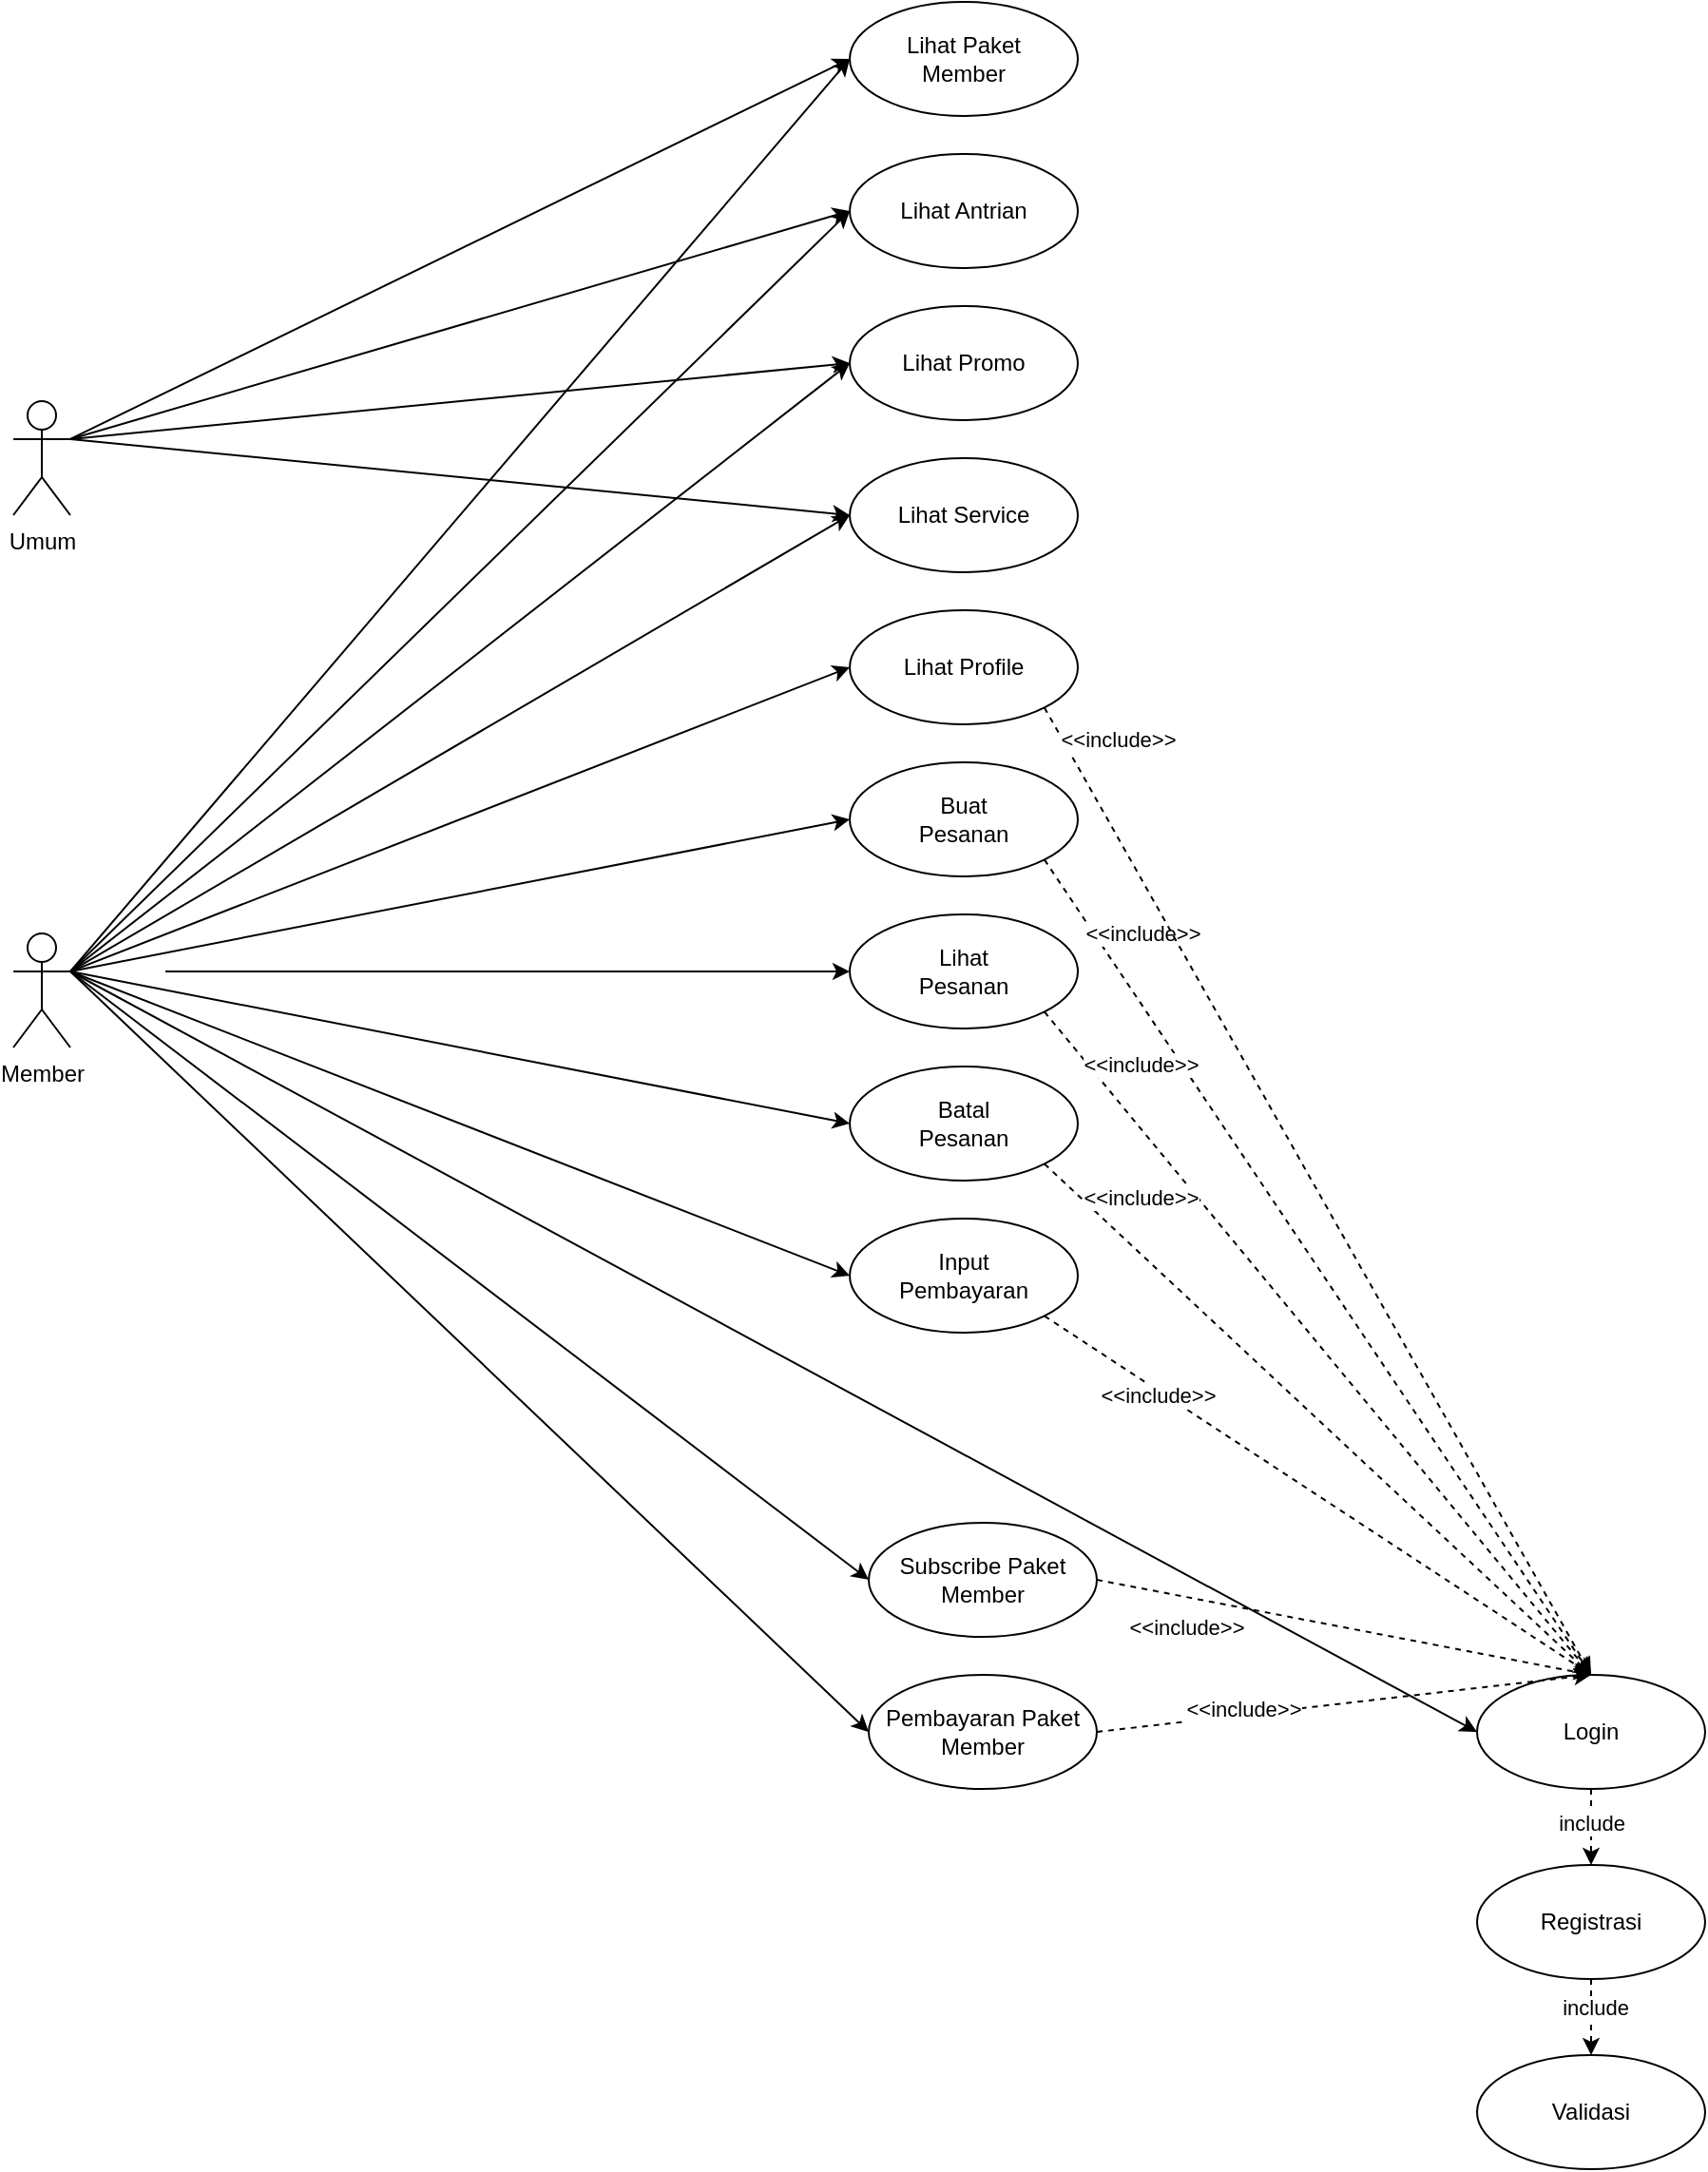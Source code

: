 <mxfile version="22.1.3" type="github">
  <diagram name="Page-1" id="RZWibH-738hVHqYzk8vU">
    <mxGraphModel dx="1780" dy="2278" grid="1" gridSize="10" guides="1" tooltips="1" connect="1" arrows="1" fold="1" page="1" pageScale="1" pageWidth="850" pageHeight="1100" math="0" shadow="0">
      <root>
        <mxCell id="0" />
        <mxCell id="1" parent="0" />
        <mxCell id="k3TqVHNHk5mqW3imNTK8-18" style="rounded=0;orthogonalLoop=1;jettySize=auto;html=1;entryX=0;entryY=0.5;entryDx=0;entryDy=0;" edge="1" parent="1" target="k3TqVHNHk5mqW3imNTK8-6">
          <mxGeometry relative="1" as="geometry">
            <mxPoint x="40" y="260" as="sourcePoint" />
          </mxGeometry>
        </mxCell>
        <mxCell id="k3TqVHNHk5mqW3imNTK8-24" style="rounded=0;orthogonalLoop=1;jettySize=auto;html=1;exitX=1;exitY=0.333;exitDx=0;exitDy=0;exitPerimeter=0;entryX=0;entryY=0.5;entryDx=0;entryDy=0;" edge="1" parent="1" source="k3TqVHNHk5mqW3imNTK8-1" target="k3TqVHNHk5mqW3imNTK8-16">
          <mxGeometry relative="1" as="geometry" />
        </mxCell>
        <mxCell id="k3TqVHNHk5mqW3imNTK8-26" style="rounded=0;orthogonalLoop=1;jettySize=auto;html=1;entryX=0;entryY=0.5;entryDx=0;entryDy=0;" edge="1" parent="1" target="k3TqVHNHk5mqW3imNTK8-25">
          <mxGeometry relative="1" as="geometry">
            <mxPoint x="90" y="260" as="sourcePoint" />
          </mxGeometry>
        </mxCell>
        <mxCell id="k3TqVHNHk5mqW3imNTK8-30" style="rounded=0;orthogonalLoop=1;jettySize=auto;html=1;exitX=1;exitY=0.333;exitDx=0;exitDy=0;exitPerimeter=0;entryX=0;entryY=0.5;entryDx=0;entryDy=0;" edge="1" parent="1" source="k3TqVHNHk5mqW3imNTK8-1" target="k3TqVHNHk5mqW3imNTK8-29">
          <mxGeometry relative="1" as="geometry" />
        </mxCell>
        <mxCell id="k3TqVHNHk5mqW3imNTK8-35" style="rounded=0;orthogonalLoop=1;jettySize=auto;html=1;exitX=1;exitY=0.333;exitDx=0;exitDy=0;exitPerimeter=0;entryX=0;entryY=0.5;entryDx=0;entryDy=0;" edge="1" parent="1" source="k3TqVHNHk5mqW3imNTK8-1" target="k3TqVHNHk5mqW3imNTK8-33">
          <mxGeometry relative="1" as="geometry" />
        </mxCell>
        <mxCell id="k3TqVHNHk5mqW3imNTK8-53" style="rounded=0;orthogonalLoop=1;jettySize=auto;html=1;exitX=1;exitY=0.333;exitDx=0;exitDy=0;exitPerimeter=0;entryX=0;entryY=0.5;entryDx=0;entryDy=0;" edge="1" parent="1" source="k3TqVHNHk5mqW3imNTK8-1" target="k3TqVHNHk5mqW3imNTK8-52">
          <mxGeometry relative="1" as="geometry" />
        </mxCell>
        <mxCell id="k3TqVHNHk5mqW3imNTK8-57" style="rounded=0;orthogonalLoop=1;jettySize=auto;html=1;exitX=1;exitY=0.333;exitDx=0;exitDy=0;exitPerimeter=0;entryX=0;entryY=0.5;entryDx=0;entryDy=0;" edge="1" parent="1" source="k3TqVHNHk5mqW3imNTK8-1" target="k3TqVHNHk5mqW3imNTK8-56">
          <mxGeometry relative="1" as="geometry" />
        </mxCell>
        <mxCell id="k3TqVHNHk5mqW3imNTK8-65" style="rounded=0;orthogonalLoop=1;jettySize=auto;html=1;exitX=1;exitY=0.333;exitDx=0;exitDy=0;exitPerimeter=0;entryX=0;entryY=0.5;entryDx=0;entryDy=0;" edge="1" parent="1" source="k3TqVHNHk5mqW3imNTK8-1" target="k3TqVHNHk5mqW3imNTK8-63">
          <mxGeometry relative="1" as="geometry" />
        </mxCell>
        <mxCell id="k3TqVHNHk5mqW3imNTK8-72" style="rounded=0;orthogonalLoop=1;jettySize=auto;html=1;exitX=1;exitY=0.333;exitDx=0;exitDy=0;exitPerimeter=0;entryX=0;entryY=0.5;entryDx=0;entryDy=0;" edge="1" parent="1" source="k3TqVHNHk5mqW3imNTK8-1" target="k3TqVHNHk5mqW3imNTK8-69">
          <mxGeometry relative="1" as="geometry" />
        </mxCell>
        <mxCell id="k3TqVHNHk5mqW3imNTK8-74" style="rounded=0;orthogonalLoop=1;jettySize=auto;html=1;exitX=1;exitY=0.333;exitDx=0;exitDy=0;exitPerimeter=0;entryX=0;entryY=0.5;entryDx=0;entryDy=0;" edge="1" parent="1" source="k3TqVHNHk5mqW3imNTK8-1" target="k3TqVHNHk5mqW3imNTK8-73">
          <mxGeometry relative="1" as="geometry" />
        </mxCell>
        <mxCell id="k3TqVHNHk5mqW3imNTK8-79" style="rounded=0;orthogonalLoop=1;jettySize=auto;html=1;exitX=1;exitY=0.333;exitDx=0;exitDy=0;exitPerimeter=0;entryX=0;entryY=0.5;entryDx=0;entryDy=0;" edge="1" parent="1" source="k3TqVHNHk5mqW3imNTK8-1" target="k3TqVHNHk5mqW3imNTK8-78">
          <mxGeometry relative="1" as="geometry" />
        </mxCell>
        <mxCell id="k3TqVHNHk5mqW3imNTK8-1" value="Member" style="shape=umlActor;verticalLabelPosition=bottom;verticalAlign=top;html=1;outlineConnect=0;" vertex="1" parent="1">
          <mxGeometry x="10" y="240" width="30" height="60" as="geometry" />
        </mxCell>
        <mxCell id="k3TqVHNHk5mqW3imNTK8-10" value="" style="edgeStyle=orthogonalEdgeStyle;rounded=0;orthogonalLoop=1;jettySize=auto;html=1;dashed=1;" edge="1" parent="1" source="k3TqVHNHk5mqW3imNTK8-6" target="k3TqVHNHk5mqW3imNTK8-9">
          <mxGeometry relative="1" as="geometry" />
        </mxCell>
        <mxCell id="k3TqVHNHk5mqW3imNTK8-11" value="&lt;div&gt;include&lt;/div&gt;" style="edgeLabel;html=1;align=center;verticalAlign=middle;resizable=0;points=[];" vertex="1" connectable="0" parent="k3TqVHNHk5mqW3imNTK8-10">
          <mxGeometry x="-0.129" relative="1" as="geometry">
            <mxPoint as="offset" />
          </mxGeometry>
        </mxCell>
        <mxCell id="k3TqVHNHk5mqW3imNTK8-6" value="Login" style="ellipse;whiteSpace=wrap;html=1;" vertex="1" parent="1">
          <mxGeometry x="780" y="630" width="120" height="60" as="geometry" />
        </mxCell>
        <mxCell id="k3TqVHNHk5mqW3imNTK8-13" value="" style="edgeStyle=orthogonalEdgeStyle;rounded=0;orthogonalLoop=1;jettySize=auto;html=1;dashed=1;" edge="1" parent="1" source="k3TqVHNHk5mqW3imNTK8-9" target="k3TqVHNHk5mqW3imNTK8-12">
          <mxGeometry relative="1" as="geometry" />
        </mxCell>
        <mxCell id="k3TqVHNHk5mqW3imNTK8-14" value="include" style="edgeLabel;html=1;align=center;verticalAlign=middle;resizable=0;points=[];" vertex="1" connectable="0" parent="k3TqVHNHk5mqW3imNTK8-13">
          <mxGeometry x="-0.254" y="2" relative="1" as="geometry">
            <mxPoint as="offset" />
          </mxGeometry>
        </mxCell>
        <mxCell id="k3TqVHNHk5mqW3imNTK8-9" value="Registrasi" style="ellipse;whiteSpace=wrap;html=1;" vertex="1" parent="1">
          <mxGeometry x="780" y="730" width="120" height="60" as="geometry" />
        </mxCell>
        <mxCell id="k3TqVHNHk5mqW3imNTK8-12" value="Validasi" style="ellipse;whiteSpace=wrap;html=1;" vertex="1" parent="1">
          <mxGeometry x="780" y="830" width="120" height="60" as="geometry" />
        </mxCell>
        <mxCell id="k3TqVHNHk5mqW3imNTK8-41" style="rounded=0;orthogonalLoop=1;jettySize=auto;html=1;exitX=1;exitY=1;exitDx=0;exitDy=0;entryX=0.5;entryY=0;entryDx=0;entryDy=0;dashed=1;" edge="1" parent="1" source="k3TqVHNHk5mqW3imNTK8-16" target="k3TqVHNHk5mqW3imNTK8-6">
          <mxGeometry relative="1" as="geometry" />
        </mxCell>
        <mxCell id="k3TqVHNHk5mqW3imNTK8-46" value="&amp;lt;&amp;lt;include&amp;gt;&amp;gt;" style="edgeLabel;html=1;align=center;verticalAlign=middle;resizable=0;points=[];" vertex="1" connectable="0" parent="k3TqVHNHk5mqW3imNTK8-41">
          <mxGeometry x="-0.733" y="4" relative="1" as="geometry">
            <mxPoint x="10" y="-17" as="offset" />
          </mxGeometry>
        </mxCell>
        <mxCell id="k3TqVHNHk5mqW3imNTK8-16" value="&lt;div&gt;Buat&lt;/div&gt;&lt;div&gt;Pesanan&lt;br&gt;&lt;/div&gt;" style="ellipse;whiteSpace=wrap;html=1;" vertex="1" parent="1">
          <mxGeometry x="450" y="150" width="120" height="60" as="geometry" />
        </mxCell>
        <mxCell id="k3TqVHNHk5mqW3imNTK8-42" style="rounded=0;orthogonalLoop=1;jettySize=auto;html=1;exitX=1;exitY=1;exitDx=0;exitDy=0;entryX=0.5;entryY=0;entryDx=0;entryDy=0;dashed=1;" edge="1" parent="1" source="k3TqVHNHk5mqW3imNTK8-25" target="k3TqVHNHk5mqW3imNTK8-6">
          <mxGeometry relative="1" as="geometry" />
        </mxCell>
        <mxCell id="k3TqVHNHk5mqW3imNTK8-45" value="&amp;lt;&amp;lt;include&amp;gt;&amp;gt;" style="edgeLabel;html=1;align=center;verticalAlign=middle;resizable=0;points=[];" vertex="1" connectable="0" parent="k3TqVHNHk5mqW3imNTK8-42">
          <mxGeometry x="-0.7" y="2" relative="1" as="geometry">
            <mxPoint x="6" y="-24" as="offset" />
          </mxGeometry>
        </mxCell>
        <mxCell id="k3TqVHNHk5mqW3imNTK8-25" value="&lt;div&gt;Lihat&lt;/div&gt;&lt;div&gt;Pesanan&lt;br&gt;&lt;/div&gt;" style="ellipse;whiteSpace=wrap;html=1;" vertex="1" parent="1">
          <mxGeometry x="450" y="230" width="120" height="60" as="geometry" />
        </mxCell>
        <mxCell id="k3TqVHNHk5mqW3imNTK8-43" style="rounded=0;orthogonalLoop=1;jettySize=auto;html=1;exitX=1;exitY=1;exitDx=0;exitDy=0;entryX=0.5;entryY=0;entryDx=0;entryDy=0;dashed=1;" edge="1" parent="1" source="k3TqVHNHk5mqW3imNTK8-29" target="k3TqVHNHk5mqW3imNTK8-6">
          <mxGeometry relative="1" as="geometry" />
        </mxCell>
        <mxCell id="k3TqVHNHk5mqW3imNTK8-44" value="&amp;lt;&amp;lt;include&amp;gt;&amp;gt;" style="edgeLabel;html=1;align=center;verticalAlign=middle;resizable=0;points=[];" vertex="1" connectable="0" parent="k3TqVHNHk5mqW3imNTK8-43">
          <mxGeometry x="-0.611" y="3" relative="1" as="geometry">
            <mxPoint x="-8" y="-33" as="offset" />
          </mxGeometry>
        </mxCell>
        <mxCell id="k3TqVHNHk5mqW3imNTK8-29" value="&lt;div&gt;Batal&lt;/div&gt;&lt;div&gt;Pesanan&lt;br&gt;&lt;/div&gt;" style="ellipse;whiteSpace=wrap;html=1;" vertex="1" parent="1">
          <mxGeometry x="450" y="310" width="120" height="60" as="geometry" />
        </mxCell>
        <mxCell id="k3TqVHNHk5mqW3imNTK8-40" style="rounded=0;orthogonalLoop=1;jettySize=auto;html=1;exitX=1;exitY=1;exitDx=0;exitDy=0;entryX=0.5;entryY=0;entryDx=0;entryDy=0;dashed=1;" edge="1" parent="1" source="k3TqVHNHk5mqW3imNTK8-33" target="k3TqVHNHk5mqW3imNTK8-6">
          <mxGeometry relative="1" as="geometry" />
        </mxCell>
        <mxCell id="k3TqVHNHk5mqW3imNTK8-47" value="&amp;lt;&amp;lt;include&amp;gt;&amp;gt;" style="edgeLabel;html=1;align=center;verticalAlign=middle;resizable=0;points=[];" vertex="1" connectable="0" parent="k3TqVHNHk5mqW3imNTK8-40">
          <mxGeometry x="-0.782" y="2" relative="1" as="geometry">
            <mxPoint x="5" y="-38" as="offset" />
          </mxGeometry>
        </mxCell>
        <mxCell id="k3TqVHNHk5mqW3imNTK8-33" value="Lihat Profile" style="ellipse;whiteSpace=wrap;html=1;" vertex="1" parent="1">
          <mxGeometry x="450" y="70" width="120" height="60" as="geometry" />
        </mxCell>
        <mxCell id="k3TqVHNHk5mqW3imNTK8-50" style="rounded=0;orthogonalLoop=1;jettySize=auto;html=1;exitX=1;exitY=1;exitDx=0;exitDy=0;entryX=0.5;entryY=0;entryDx=0;entryDy=0;dashed=1;" edge="1" parent="1" source="k3TqVHNHk5mqW3imNTK8-48" target="k3TqVHNHk5mqW3imNTK8-6">
          <mxGeometry relative="1" as="geometry" />
        </mxCell>
        <mxCell id="k3TqVHNHk5mqW3imNTK8-51" value="&amp;lt;&amp;lt;include&amp;gt;&amp;gt;" style="edgeLabel;html=1;align=center;verticalAlign=middle;resizable=0;points=[];" vertex="1" connectable="0" parent="k3TqVHNHk5mqW3imNTK8-50">
          <mxGeometry x="-0.582" y="-2" relative="1" as="geometry">
            <mxPoint as="offset" />
          </mxGeometry>
        </mxCell>
        <mxCell id="k3TqVHNHk5mqW3imNTK8-48" value="&lt;div&gt;Input&lt;/div&gt;&lt;div&gt;Pembayaran&lt;br&gt;&lt;/div&gt;" style="ellipse;whiteSpace=wrap;html=1;" vertex="1" parent="1">
          <mxGeometry x="450" y="390" width="120" height="60" as="geometry" />
        </mxCell>
        <mxCell id="k3TqVHNHk5mqW3imNTK8-49" style="rounded=0;orthogonalLoop=1;jettySize=auto;html=1;exitX=1;exitY=0.333;exitDx=0;exitDy=0;exitPerimeter=0;entryX=0;entryY=0.5;entryDx=0;entryDy=0;" edge="1" parent="1" source="k3TqVHNHk5mqW3imNTK8-1" target="k3TqVHNHk5mqW3imNTK8-48">
          <mxGeometry relative="1" as="geometry" />
        </mxCell>
        <mxCell id="k3TqVHNHk5mqW3imNTK8-52" value="Lihat Service" style="ellipse;whiteSpace=wrap;html=1;" vertex="1" parent="1">
          <mxGeometry x="450" y="-10" width="120" height="60" as="geometry" />
        </mxCell>
        <mxCell id="k3TqVHNHk5mqW3imNTK8-56" value="Lihat Promo" style="ellipse;whiteSpace=wrap;html=1;" vertex="1" parent="1">
          <mxGeometry x="450" y="-90" width="120" height="60" as="geometry" />
        </mxCell>
        <mxCell id="k3TqVHNHk5mqW3imNTK8-61" style="rounded=0;orthogonalLoop=1;jettySize=auto;html=1;exitX=1;exitY=0.333;exitDx=0;exitDy=0;exitPerimeter=0;entryX=0;entryY=0.5;entryDx=0;entryDy=0;" edge="1" parent="1" source="k3TqVHNHk5mqW3imNTK8-60" target="k3TqVHNHk5mqW3imNTK8-56">
          <mxGeometry relative="1" as="geometry" />
        </mxCell>
        <mxCell id="k3TqVHNHk5mqW3imNTK8-62" style="rounded=0;orthogonalLoop=1;jettySize=auto;html=1;exitX=1;exitY=0.333;exitDx=0;exitDy=0;exitPerimeter=0;entryX=0;entryY=0.5;entryDx=0;entryDy=0;" edge="1" parent="1" source="k3TqVHNHk5mqW3imNTK8-60" target="k3TqVHNHk5mqW3imNTK8-52">
          <mxGeometry relative="1" as="geometry" />
        </mxCell>
        <mxCell id="k3TqVHNHk5mqW3imNTK8-64" style="rounded=0;orthogonalLoop=1;jettySize=auto;html=1;exitX=1;exitY=0.333;exitDx=0;exitDy=0;exitPerimeter=0;entryX=0;entryY=0.5;entryDx=0;entryDy=0;" edge="1" parent="1" source="k3TqVHNHk5mqW3imNTK8-60" target="k3TqVHNHk5mqW3imNTK8-63">
          <mxGeometry relative="1" as="geometry" />
        </mxCell>
        <mxCell id="k3TqVHNHk5mqW3imNTK8-70" style="rounded=0;orthogonalLoop=1;jettySize=auto;html=1;exitX=1;exitY=0.333;exitDx=0;exitDy=0;exitPerimeter=0;entryX=0;entryY=0.5;entryDx=0;entryDy=0;" edge="1" parent="1" source="k3TqVHNHk5mqW3imNTK8-60" target="k3TqVHNHk5mqW3imNTK8-69">
          <mxGeometry relative="1" as="geometry" />
        </mxCell>
        <mxCell id="k3TqVHNHk5mqW3imNTK8-60" value="Umum" style="shape=umlActor;verticalLabelPosition=bottom;verticalAlign=top;html=1;outlineConnect=0;" vertex="1" parent="1">
          <mxGeometry x="10" y="-40" width="30" height="60" as="geometry" />
        </mxCell>
        <mxCell id="k3TqVHNHk5mqW3imNTK8-63" value="Lihat Antrian" style="ellipse;whiteSpace=wrap;html=1;" vertex="1" parent="1">
          <mxGeometry x="450" y="-170" width="120" height="60" as="geometry" />
        </mxCell>
        <mxCell id="k3TqVHNHk5mqW3imNTK8-69" value="&lt;div&gt;Lihat Paket&lt;/div&gt;&lt;div&gt;Member&lt;br&gt;&lt;/div&gt;" style="ellipse;whiteSpace=wrap;html=1;" vertex="1" parent="1">
          <mxGeometry x="450" y="-250" width="120" height="60" as="geometry" />
        </mxCell>
        <mxCell id="k3TqVHNHk5mqW3imNTK8-75" style="rounded=0;orthogonalLoop=1;jettySize=auto;html=1;exitX=1;exitY=0.5;exitDx=0;exitDy=0;dashed=1;entryX=0.5;entryY=0;entryDx=0;entryDy=0;" edge="1" parent="1" source="k3TqVHNHk5mqW3imNTK8-73" target="k3TqVHNHk5mqW3imNTK8-6">
          <mxGeometry relative="1" as="geometry" />
        </mxCell>
        <mxCell id="k3TqVHNHk5mqW3imNTK8-76" value="&amp;lt;&amp;lt;include&amp;gt;&amp;gt;" style="edgeLabel;html=1;align=center;verticalAlign=middle;resizable=0;points=[];" vertex="1" connectable="0" parent="k3TqVHNHk5mqW3imNTK8-75">
          <mxGeometry x="-0.353" y="-2" relative="1" as="geometry">
            <mxPoint x="-37" y="7" as="offset" />
          </mxGeometry>
        </mxCell>
        <mxCell id="k3TqVHNHk5mqW3imNTK8-73" value="&lt;div&gt;Subscribe Paket&lt;/div&gt;&lt;div&gt;Member&lt;/div&gt;" style="ellipse;whiteSpace=wrap;html=1;" vertex="1" parent="1">
          <mxGeometry x="460" y="550" width="120" height="60" as="geometry" />
        </mxCell>
        <mxCell id="k3TqVHNHk5mqW3imNTK8-80" style="rounded=0;orthogonalLoop=1;jettySize=auto;html=1;exitX=1;exitY=0.5;exitDx=0;exitDy=0;entryX=0.5;entryY=0;entryDx=0;entryDy=0;dashed=1;" edge="1" parent="1" source="k3TqVHNHk5mqW3imNTK8-78" target="k3TqVHNHk5mqW3imNTK8-6">
          <mxGeometry relative="1" as="geometry" />
        </mxCell>
        <mxCell id="k3TqVHNHk5mqW3imNTK8-81" value="&amp;lt;&amp;lt;include&amp;gt;&amp;gt;" style="edgeLabel;html=1;align=center;verticalAlign=middle;resizable=0;points=[];" vertex="1" connectable="0" parent="k3TqVHNHk5mqW3imNTK8-80">
          <mxGeometry x="-0.408" y="3" relative="1" as="geometry">
            <mxPoint as="offset" />
          </mxGeometry>
        </mxCell>
        <mxCell id="k3TqVHNHk5mqW3imNTK8-78" value="&lt;div&gt;Pembayaran Paket&lt;/div&gt;&lt;div&gt;Member&lt;/div&gt;" style="ellipse;whiteSpace=wrap;html=1;" vertex="1" parent="1">
          <mxGeometry x="460" y="630" width="120" height="60" as="geometry" />
        </mxCell>
      </root>
    </mxGraphModel>
  </diagram>
</mxfile>
